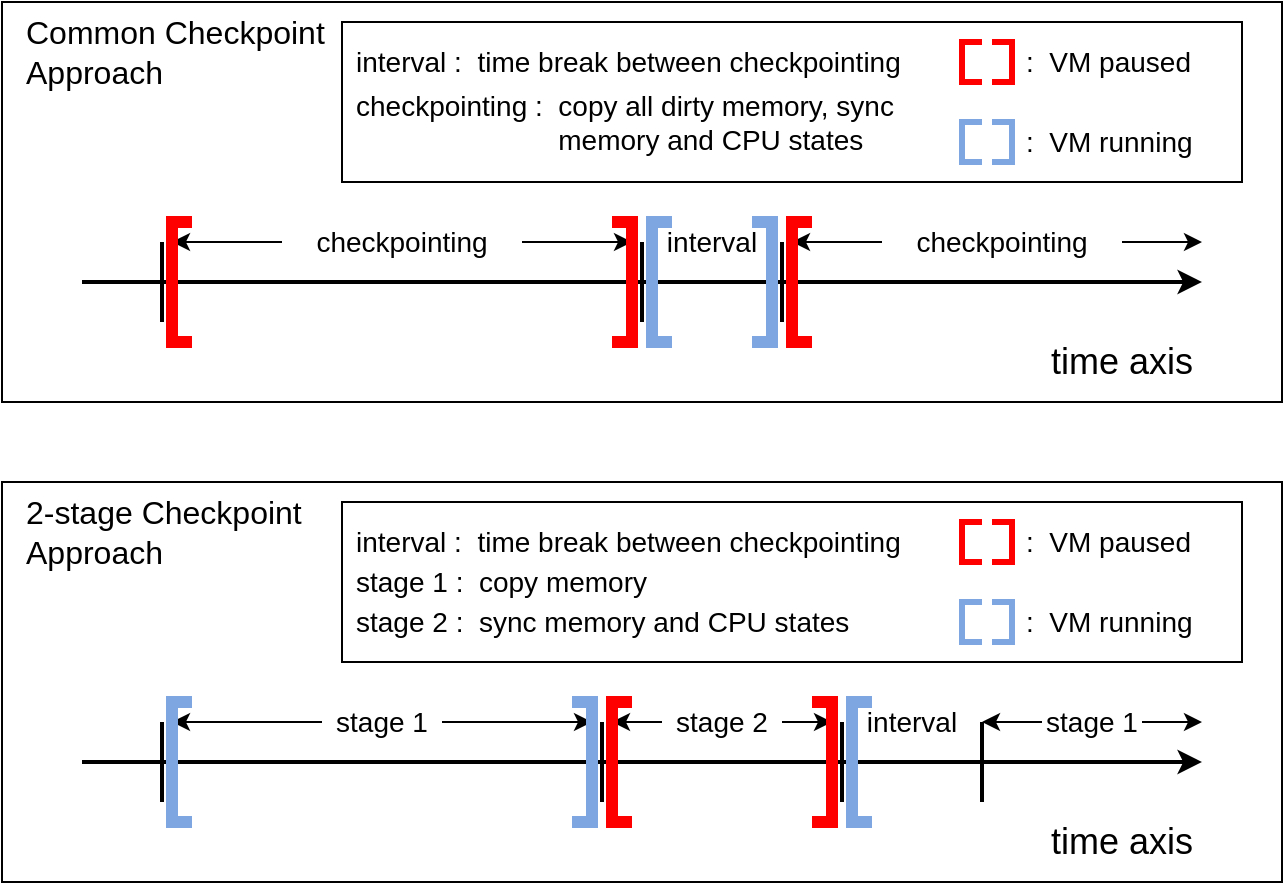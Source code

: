 <mxfile version="21.5.2" type="github">
  <diagram name="第 1 页" id="ArTjO0RQta9cAqFAFkaD">
    <mxGraphModel dx="2019" dy="1155" grid="1" gridSize="10" guides="1" tooltips="1" connect="1" arrows="1" fold="1" page="1" pageScale="1" pageWidth="827" pageHeight="1169" math="0" shadow="0">
      <root>
        <mxCell id="0" />
        <mxCell id="1" parent="0" />
        <mxCell id="Cvs36pEffpM8yTneI7ga-1" value="" style="rounded=0;whiteSpace=wrap;html=1;" vertex="1" parent="1">
          <mxGeometry x="120" y="360" width="640" height="200" as="geometry" />
        </mxCell>
        <mxCell id="Cvs36pEffpM8yTneI7ga-2" value="" style="rounded=0;whiteSpace=wrap;html=1;" vertex="1" parent="1">
          <mxGeometry x="120" y="600" width="640" height="200" as="geometry" />
        </mxCell>
        <mxCell id="Cvs36pEffpM8yTneI7ga-3" value="&lt;font style=&quot;font-size: 18px;&quot;&gt;time axis&lt;/font&gt;" style="text;html=1;strokeColor=none;fillColor=none;align=center;verticalAlign=middle;whiteSpace=wrap;rounded=0;" vertex="1" parent="1">
          <mxGeometry x="620" y="520" width="120" height="40" as="geometry" />
        </mxCell>
        <mxCell id="Cvs36pEffpM8yTneI7ga-4" value="&lt;font style=&quot;font-size: 18px;&quot;&gt;time axis&lt;/font&gt;" style="text;html=1;strokeColor=none;fillColor=none;align=center;verticalAlign=middle;whiteSpace=wrap;rounded=0;" vertex="1" parent="1">
          <mxGeometry x="620" y="760" width="120" height="40" as="geometry" />
        </mxCell>
        <mxCell id="Cvs36pEffpM8yTneI7ga-5" value="" style="endArrow=classic;html=1;rounded=0;endSize=6;startSize=6;strokeWidth=2;" edge="1" parent="1">
          <mxGeometry width="50" height="50" relative="1" as="geometry">
            <mxPoint x="160" y="500" as="sourcePoint" />
            <mxPoint x="720" y="500" as="targetPoint" />
          </mxGeometry>
        </mxCell>
        <mxCell id="Cvs36pEffpM8yTneI7ga-7" value="" style="endArrow=none;html=1;rounded=0;strokeWidth=2;" edge="1" parent="1">
          <mxGeometry width="50" height="50" relative="1" as="geometry">
            <mxPoint x="200" y="520" as="sourcePoint" />
            <mxPoint x="200" y="480" as="targetPoint" />
          </mxGeometry>
        </mxCell>
        <mxCell id="Cvs36pEffpM8yTneI7ga-8" value="" style="endArrow=none;html=1;rounded=0;strokeWidth=2;" edge="1" parent="1">
          <mxGeometry width="50" height="50" relative="1" as="geometry">
            <mxPoint x="440" y="520" as="sourcePoint" />
            <mxPoint x="440" y="480" as="targetPoint" />
          </mxGeometry>
        </mxCell>
        <mxCell id="Cvs36pEffpM8yTneI7ga-9" value="" style="endArrow=none;html=1;rounded=0;strokeWidth=2;" edge="1" parent="1">
          <mxGeometry width="50" height="50" relative="1" as="geometry">
            <mxPoint x="510" y="520" as="sourcePoint" />
            <mxPoint x="510" y="480" as="targetPoint" />
          </mxGeometry>
        </mxCell>
        <mxCell id="Cvs36pEffpM8yTneI7ga-10" value="" style="rounded=0;whiteSpace=wrap;html=1;" vertex="1" parent="1">
          <mxGeometry x="290" y="370" width="450" height="80" as="geometry" />
        </mxCell>
        <mxCell id="Cvs36pEffpM8yTneI7ga-11" value="&lt;font style=&quot;font-size: 14px;&quot;&gt;checkpointing&lt;/font&gt;" style="text;html=1;strokeColor=none;fillColor=none;align=center;verticalAlign=middle;whiteSpace=wrap;rounded=0;" vertex="1" parent="1">
          <mxGeometry x="260" y="460" width="120" height="40" as="geometry" />
        </mxCell>
        <mxCell id="Cvs36pEffpM8yTneI7ga-12" value="&lt;font style=&quot;font-size: 16px;&quot;&gt;Common Checkpoint Approach&lt;/font&gt;" style="text;html=1;strokeColor=none;fillColor=none;align=left;verticalAlign=middle;whiteSpace=wrap;rounded=0;" vertex="1" parent="1">
          <mxGeometry x="130" y="360" width="160" height="50" as="geometry" />
        </mxCell>
        <mxCell id="Cvs36pEffpM8yTneI7ga-13" value="&lt;font style=&quot;font-size: 14px;&quot;&gt;interval&lt;/font&gt;" style="text;html=1;strokeColor=none;fillColor=none;align=center;verticalAlign=middle;whiteSpace=wrap;rounded=0;" vertex="1" parent="1">
          <mxGeometry x="435" y="460" width="80" height="40" as="geometry" />
        </mxCell>
        <mxCell id="Cvs36pEffpM8yTneI7ga-14" value="&lt;font style=&quot;font-size: 14px;&quot;&gt;checkpointing&lt;/font&gt;" style="text;html=1;strokeColor=none;fillColor=none;align=center;verticalAlign=middle;whiteSpace=wrap;rounded=0;" vertex="1" parent="1">
          <mxGeometry x="560" y="460" width="120" height="40" as="geometry" />
        </mxCell>
        <mxCell id="Cvs36pEffpM8yTneI7ga-15" value="" style="endArrow=classic;html=1;rounded=0;exitX=0;exitY=0.5;exitDx=0;exitDy=0;" edge="1" parent="1" source="Cvs36pEffpM8yTneI7ga-11">
          <mxGeometry width="50" height="50" relative="1" as="geometry">
            <mxPoint x="30" y="480" as="sourcePoint" />
            <mxPoint x="205" y="480" as="targetPoint" />
          </mxGeometry>
        </mxCell>
        <mxCell id="Cvs36pEffpM8yTneI7ga-16" value="" style="endArrow=classic;html=1;rounded=0;exitX=1;exitY=0.5;exitDx=0;exitDy=0;" edge="1" parent="1" source="Cvs36pEffpM8yTneI7ga-11">
          <mxGeometry width="50" height="50" relative="1" as="geometry">
            <mxPoint x="380" y="470" as="sourcePoint" />
            <mxPoint x="435" y="480" as="targetPoint" />
          </mxGeometry>
        </mxCell>
        <mxCell id="Cvs36pEffpM8yTneI7ga-17" value="" style="endArrow=classic;html=1;rounded=0;exitX=0;exitY=0.5;exitDx=0;exitDy=0;" edge="1" parent="1" source="Cvs36pEffpM8yTneI7ga-14">
          <mxGeometry width="50" height="50" relative="1" as="geometry">
            <mxPoint x="550" y="479.5" as="sourcePoint" />
            <mxPoint x="515" y="480" as="targetPoint" />
          </mxGeometry>
        </mxCell>
        <mxCell id="Cvs36pEffpM8yTneI7ga-19" value="&lt;span style=&quot;font-size: 14px;&quot;&gt;interval :&amp;nbsp; time break between checkpointing&lt;/span&gt;" style="text;html=1;strokeColor=none;fillColor=none;align=left;verticalAlign=middle;whiteSpace=wrap;rounded=0;" vertex="1" parent="1">
          <mxGeometry x="295" y="380" width="285" height="20" as="geometry" />
        </mxCell>
        <mxCell id="Cvs36pEffpM8yTneI7ga-20" value="&lt;span style=&quot;font-size: 14px;&quot;&gt;checkpointing :&amp;nbsp; copy all dirty memory, sync&lt;br&gt;&lt;span style=&quot;white-space: pre;&quot;&gt;&#x9;&lt;/span&gt;&lt;span style=&quot;white-space: pre;&quot;&gt;&#x9;&lt;/span&gt;&lt;span style=&quot;white-space: pre;&quot;&gt;&#x9;&lt;/span&gt;&amp;nbsp; memory and CPU states&lt;/span&gt;" style="text;html=1;strokeColor=none;fillColor=none;align=left;verticalAlign=middle;whiteSpace=wrap;rounded=0;" vertex="1" parent="1">
          <mxGeometry x="295" y="400" width="280" height="40" as="geometry" />
        </mxCell>
        <mxCell id="Cvs36pEffpM8yTneI7ga-24" value="" style="endArrow=none;html=1;rounded=0;strokeWidth=6;strokeColor=#FF0000;" edge="1" parent="1">
          <mxGeometry width="50" height="50" relative="1" as="geometry">
            <mxPoint x="215" y="530" as="sourcePoint" />
            <mxPoint x="215" y="470" as="targetPoint" />
            <Array as="points">
              <mxPoint x="205" y="530" />
              <mxPoint x="205" y="470" />
            </Array>
          </mxGeometry>
        </mxCell>
        <mxCell id="Cvs36pEffpM8yTneI7ga-25" value="" style="endArrow=none;html=1;rounded=0;strokeWidth=6;strokeColor=#FF0000;" edge="1" parent="1">
          <mxGeometry width="50" height="50" relative="1" as="geometry">
            <mxPoint x="525" y="530" as="sourcePoint" />
            <mxPoint x="525" y="470" as="targetPoint" />
            <Array as="points">
              <mxPoint x="515" y="530" />
              <mxPoint x="515" y="470" />
            </Array>
          </mxGeometry>
        </mxCell>
        <mxCell id="Cvs36pEffpM8yTneI7ga-27" value="" style="endArrow=none;html=1;rounded=0;strokeWidth=6;strokeColor=#FF0000;" edge="1" parent="1">
          <mxGeometry width="50" height="50" relative="1" as="geometry">
            <mxPoint x="425" y="530" as="sourcePoint" />
            <mxPoint x="425" y="470" as="targetPoint" />
            <Array as="points">
              <mxPoint x="435" y="530" />
              <mxPoint x="435" y="470" />
            </Array>
          </mxGeometry>
        </mxCell>
        <mxCell id="Cvs36pEffpM8yTneI7ga-29" value="" style="endArrow=none;html=1;rounded=0;strokeWidth=3;strokeColor=#FF0000;" edge="1" parent="1">
          <mxGeometry width="50" height="50" relative="1" as="geometry">
            <mxPoint x="610" y="400" as="sourcePoint" />
            <mxPoint x="610" y="380" as="targetPoint" />
            <Array as="points">
              <mxPoint x="600" y="400" />
              <mxPoint x="600" y="380" />
            </Array>
          </mxGeometry>
        </mxCell>
        <mxCell id="Cvs36pEffpM8yTneI7ga-30" value="" style="endArrow=none;html=1;rounded=0;strokeWidth=3;strokeColor=#FF0000;" edge="1" parent="1">
          <mxGeometry width="50" height="50" relative="1" as="geometry">
            <mxPoint x="615" y="400" as="sourcePoint" />
            <mxPoint x="615" y="380" as="targetPoint" />
            <Array as="points">
              <mxPoint x="625" y="400" />
              <mxPoint x="625" y="380" />
            </Array>
          </mxGeometry>
        </mxCell>
        <mxCell id="Cvs36pEffpM8yTneI7ga-31" value="&lt;span style=&quot;font-size: 14px;&quot;&gt;:&amp;nbsp; VM paused&lt;/span&gt;" style="text;html=1;strokeColor=none;fillColor=none;align=left;verticalAlign=middle;whiteSpace=wrap;rounded=0;" vertex="1" parent="1">
          <mxGeometry x="630" y="370" width="90" height="40" as="geometry" />
        </mxCell>
        <mxCell id="Cvs36pEffpM8yTneI7ga-32" value="" style="endArrow=none;html=1;rounded=0;strokeWidth=3;strokeColor=#7EA6E0;" edge="1" parent="1">
          <mxGeometry width="50" height="50" relative="1" as="geometry">
            <mxPoint x="610" y="440" as="sourcePoint" />
            <mxPoint x="610" y="420" as="targetPoint" />
            <Array as="points">
              <mxPoint x="600" y="440" />
              <mxPoint x="600" y="420" />
            </Array>
          </mxGeometry>
        </mxCell>
        <mxCell id="Cvs36pEffpM8yTneI7ga-33" value="" style="endArrow=none;html=1;rounded=0;strokeWidth=3;strokeColor=#7EA6E0;" edge="1" parent="1">
          <mxGeometry width="50" height="50" relative="1" as="geometry">
            <mxPoint x="615" y="440" as="sourcePoint" />
            <mxPoint x="615" y="420" as="targetPoint" />
            <Array as="points">
              <mxPoint x="625" y="440" />
              <mxPoint x="625" y="420" />
            </Array>
          </mxGeometry>
        </mxCell>
        <mxCell id="Cvs36pEffpM8yTneI7ga-34" value="&lt;span style=&quot;font-size: 14px;&quot;&gt;:&amp;nbsp; VM running&lt;/span&gt;" style="text;html=1;strokeColor=none;fillColor=none;align=left;verticalAlign=middle;whiteSpace=wrap;rounded=0;" vertex="1" parent="1">
          <mxGeometry x="630" y="410" width="90" height="40" as="geometry" />
        </mxCell>
        <mxCell id="Cvs36pEffpM8yTneI7ga-35" value="" style="endArrow=none;html=1;rounded=0;strokeWidth=6;strokeColor=#7EA6E0;" edge="1" parent="1">
          <mxGeometry width="50" height="50" relative="1" as="geometry">
            <mxPoint x="455" y="530" as="sourcePoint" />
            <mxPoint x="455" y="470" as="targetPoint" />
            <Array as="points">
              <mxPoint x="445" y="530" />
              <mxPoint x="445" y="470" />
            </Array>
          </mxGeometry>
        </mxCell>
        <mxCell id="Cvs36pEffpM8yTneI7ga-36" value="" style="endArrow=none;html=1;rounded=0;strokeWidth=6;strokeColor=#7EA6E0;" edge="1" parent="1">
          <mxGeometry width="50" height="50" relative="1" as="geometry">
            <mxPoint x="495" y="530" as="sourcePoint" />
            <mxPoint x="495" y="470" as="targetPoint" />
            <Array as="points">
              <mxPoint x="505" y="530" />
              <mxPoint x="505" y="470" />
            </Array>
          </mxGeometry>
        </mxCell>
        <mxCell id="Cvs36pEffpM8yTneI7ga-37" value="&lt;font style=&quot;font-size: 16px;&quot;&gt;2-stage Checkpoint Approach&lt;/font&gt;" style="text;html=1;strokeColor=none;fillColor=none;align=left;verticalAlign=middle;whiteSpace=wrap;rounded=0;" vertex="1" parent="1">
          <mxGeometry x="130" y="600" width="160" height="50" as="geometry" />
        </mxCell>
        <mxCell id="Cvs36pEffpM8yTneI7ga-38" value="" style="endArrow=classic;html=1;rounded=0;endSize=6;startSize=6;strokeWidth=2;" edge="1" parent="1">
          <mxGeometry width="50" height="50" relative="1" as="geometry">
            <mxPoint x="160" y="740" as="sourcePoint" />
            <mxPoint x="720" y="740" as="targetPoint" />
          </mxGeometry>
        </mxCell>
        <mxCell id="Cvs36pEffpM8yTneI7ga-39" value="" style="endArrow=none;html=1;rounded=0;strokeWidth=2;" edge="1" parent="1">
          <mxGeometry width="50" height="50" relative="1" as="geometry">
            <mxPoint x="200" y="760" as="sourcePoint" />
            <mxPoint x="200" y="720" as="targetPoint" />
          </mxGeometry>
        </mxCell>
        <mxCell id="Cvs36pEffpM8yTneI7ga-40" value="&lt;font style=&quot;font-size: 14px;&quot;&gt;stage 1&lt;/font&gt;" style="text;html=1;strokeColor=none;fillColor=none;align=center;verticalAlign=middle;whiteSpace=wrap;rounded=0;" vertex="1" parent="1">
          <mxGeometry x="280" y="700" width="60" height="40" as="geometry" />
        </mxCell>
        <mxCell id="Cvs36pEffpM8yTneI7ga-41" value="" style="endArrow=classic;html=1;rounded=0;" edge="1" parent="1">
          <mxGeometry width="50" height="50" relative="1" as="geometry">
            <mxPoint x="280" y="720" as="sourcePoint" />
            <mxPoint x="205" y="720" as="targetPoint" />
          </mxGeometry>
        </mxCell>
        <mxCell id="Cvs36pEffpM8yTneI7ga-42" value="" style="endArrow=classic;html=1;rounded=0;exitX=1;exitY=0.5;exitDx=0;exitDy=0;" edge="1" parent="1" source="Cvs36pEffpM8yTneI7ga-40">
          <mxGeometry width="50" height="50" relative="1" as="geometry">
            <mxPoint x="375" y="710" as="sourcePoint" />
            <mxPoint x="415" y="720" as="targetPoint" />
          </mxGeometry>
        </mxCell>
        <mxCell id="Cvs36pEffpM8yTneI7ga-43" value="" style="endArrow=none;html=1;rounded=0;strokeWidth=6;strokeColor=#7EA6E0;" edge="1" parent="1">
          <mxGeometry width="50" height="50" relative="1" as="geometry">
            <mxPoint x="215" y="770" as="sourcePoint" />
            <mxPoint x="215" y="710" as="targetPoint" />
            <Array as="points">
              <mxPoint x="205" y="770" />
              <mxPoint x="205" y="710" />
            </Array>
          </mxGeometry>
        </mxCell>
        <mxCell id="Cvs36pEffpM8yTneI7ga-44" value="" style="endArrow=none;html=1;rounded=0;strokeWidth=2;" edge="1" parent="1">
          <mxGeometry width="50" height="50" relative="1" as="geometry">
            <mxPoint x="420" y="760" as="sourcePoint" />
            <mxPoint x="420" y="720" as="targetPoint" />
          </mxGeometry>
        </mxCell>
        <mxCell id="Cvs36pEffpM8yTneI7ga-45" value="" style="endArrow=none;html=1;rounded=0;strokeWidth=6;strokeColor=#7EA6E0;" edge="1" parent="1">
          <mxGeometry width="50" height="50" relative="1" as="geometry">
            <mxPoint x="405" y="770" as="sourcePoint" />
            <mxPoint x="405" y="710" as="targetPoint" />
            <Array as="points">
              <mxPoint x="415" y="770" />
              <mxPoint x="415" y="710" />
            </Array>
          </mxGeometry>
        </mxCell>
        <mxCell id="Cvs36pEffpM8yTneI7ga-46" value="&lt;font style=&quot;font-size: 14px;&quot;&gt;stage 2&lt;/font&gt;" style="text;html=1;strokeColor=none;fillColor=none;align=center;verticalAlign=middle;whiteSpace=wrap;rounded=0;" vertex="1" parent="1">
          <mxGeometry x="450" y="700" width="60" height="40" as="geometry" />
        </mxCell>
        <mxCell id="Cvs36pEffpM8yTneI7ga-47" value="" style="endArrow=classic;html=1;rounded=0;" edge="1" parent="1">
          <mxGeometry width="50" height="50" relative="1" as="geometry">
            <mxPoint x="450" y="720" as="sourcePoint" />
            <mxPoint x="425" y="720" as="targetPoint" />
          </mxGeometry>
        </mxCell>
        <mxCell id="Cvs36pEffpM8yTneI7ga-48" value="" style="endArrow=none;html=1;rounded=0;strokeWidth=6;strokeColor=#FF0000;" edge="1" parent="1">
          <mxGeometry width="50" height="50" relative="1" as="geometry">
            <mxPoint x="435" y="770" as="sourcePoint" />
            <mxPoint x="435" y="710" as="targetPoint" />
            <Array as="points">
              <mxPoint x="425" y="770" />
              <mxPoint x="425" y="710" />
            </Array>
          </mxGeometry>
        </mxCell>
        <mxCell id="Cvs36pEffpM8yTneI7ga-49" value="" style="endArrow=classic;html=1;rounded=0;" edge="1" parent="1">
          <mxGeometry width="50" height="50" relative="1" as="geometry">
            <mxPoint x="510" y="720" as="sourcePoint" />
            <mxPoint x="535" y="720" as="targetPoint" />
          </mxGeometry>
        </mxCell>
        <mxCell id="Cvs36pEffpM8yTneI7ga-50" value="" style="endArrow=none;html=1;rounded=0;strokeWidth=6;strokeColor=#FF0000;" edge="1" parent="1">
          <mxGeometry width="50" height="50" relative="1" as="geometry">
            <mxPoint x="525" y="770" as="sourcePoint" />
            <mxPoint x="525" y="710" as="targetPoint" />
            <Array as="points">
              <mxPoint x="535" y="770" />
              <mxPoint x="535" y="710" />
            </Array>
          </mxGeometry>
        </mxCell>
        <mxCell id="Cvs36pEffpM8yTneI7ga-51" value="" style="endArrow=none;html=1;rounded=0;strokeWidth=2;" edge="1" parent="1">
          <mxGeometry width="50" height="50" relative="1" as="geometry">
            <mxPoint x="540" y="760" as="sourcePoint" />
            <mxPoint x="540" y="720" as="targetPoint" />
          </mxGeometry>
        </mxCell>
        <mxCell id="Cvs36pEffpM8yTneI7ga-52" value="&lt;font style=&quot;font-size: 14px;&quot;&gt;interval&lt;/font&gt;" style="text;html=1;strokeColor=none;fillColor=none;align=center;verticalAlign=middle;whiteSpace=wrap;rounded=0;" vertex="1" parent="1">
          <mxGeometry x="535" y="700" width="80" height="40" as="geometry" />
        </mxCell>
        <mxCell id="Cvs36pEffpM8yTneI7ga-53" value="" style="endArrow=none;html=1;rounded=0;strokeWidth=6;strokeColor=#7EA6E0;" edge="1" parent="1">
          <mxGeometry width="50" height="50" relative="1" as="geometry">
            <mxPoint x="555" y="770" as="sourcePoint" />
            <mxPoint x="555" y="710" as="targetPoint" />
            <Array as="points">
              <mxPoint x="545" y="770" />
              <mxPoint x="545" y="710" />
            </Array>
          </mxGeometry>
        </mxCell>
        <mxCell id="Cvs36pEffpM8yTneI7ga-55" value="" style="endArrow=none;html=1;rounded=0;strokeWidth=2;" edge="1" parent="1">
          <mxGeometry width="50" height="50" relative="1" as="geometry">
            <mxPoint x="610" y="760" as="sourcePoint" />
            <mxPoint x="610" y="720" as="targetPoint" />
          </mxGeometry>
        </mxCell>
        <mxCell id="Cvs36pEffpM8yTneI7ga-56" value="" style="endArrow=classic;html=1;rounded=0;" edge="1" parent="1">
          <mxGeometry width="50" height="50" relative="1" as="geometry">
            <mxPoint x="680" y="480" as="sourcePoint" />
            <mxPoint x="720" y="480" as="targetPoint" />
          </mxGeometry>
        </mxCell>
        <mxCell id="Cvs36pEffpM8yTneI7ga-57" value="&lt;font style=&quot;font-size: 14px;&quot;&gt;stage 1&lt;/font&gt;" style="text;html=1;strokeColor=none;fillColor=none;align=center;verticalAlign=middle;whiteSpace=wrap;rounded=0;" vertex="1" parent="1">
          <mxGeometry x="640" y="700" width="50" height="40" as="geometry" />
        </mxCell>
        <mxCell id="Cvs36pEffpM8yTneI7ga-58" value="" style="endArrow=classic;html=1;rounded=0;" edge="1" parent="1">
          <mxGeometry width="50" height="50" relative="1" as="geometry">
            <mxPoint x="640" y="720" as="sourcePoint" />
            <mxPoint x="610" y="720" as="targetPoint" />
          </mxGeometry>
        </mxCell>
        <mxCell id="Cvs36pEffpM8yTneI7ga-59" value="" style="rounded=0;whiteSpace=wrap;html=1;" vertex="1" parent="1">
          <mxGeometry x="290" y="610" width="450" height="80" as="geometry" />
        </mxCell>
        <mxCell id="Cvs36pEffpM8yTneI7ga-60" value="&lt;span style=&quot;font-size: 14px;&quot;&gt;interval :&amp;nbsp; time break between checkpointing&lt;/span&gt;" style="text;html=1;strokeColor=none;fillColor=none;align=left;verticalAlign=middle;whiteSpace=wrap;rounded=0;" vertex="1" parent="1">
          <mxGeometry x="295" y="620" width="280" height="20" as="geometry" />
        </mxCell>
        <mxCell id="Cvs36pEffpM8yTneI7ga-61" value="&lt;span style=&quot;font-size: 14px;&quot;&gt;stage 1 :&amp;nbsp; copy memory&lt;br&gt;&lt;/span&gt;" style="text;html=1;strokeColor=none;fillColor=none;align=left;verticalAlign=middle;whiteSpace=wrap;rounded=0;" vertex="1" parent="1">
          <mxGeometry x="295" y="640" width="280" height="20" as="geometry" />
        </mxCell>
        <mxCell id="Cvs36pEffpM8yTneI7ga-62" value="" style="endArrow=none;html=1;rounded=0;strokeWidth=3;strokeColor=#FF0000;" edge="1" parent="1">
          <mxGeometry width="50" height="50" relative="1" as="geometry">
            <mxPoint x="610" y="640" as="sourcePoint" />
            <mxPoint x="610" y="620" as="targetPoint" />
            <Array as="points">
              <mxPoint x="600" y="640" />
              <mxPoint x="600" y="620" />
            </Array>
          </mxGeometry>
        </mxCell>
        <mxCell id="Cvs36pEffpM8yTneI7ga-63" value="" style="endArrow=none;html=1;rounded=0;strokeWidth=3;strokeColor=#FF0000;" edge="1" parent="1">
          <mxGeometry width="50" height="50" relative="1" as="geometry">
            <mxPoint x="615" y="640" as="sourcePoint" />
            <mxPoint x="615" y="620" as="targetPoint" />
            <Array as="points">
              <mxPoint x="625" y="640" />
              <mxPoint x="625" y="620" />
            </Array>
          </mxGeometry>
        </mxCell>
        <mxCell id="Cvs36pEffpM8yTneI7ga-64" value="&lt;span style=&quot;font-size: 14px;&quot;&gt;:&amp;nbsp; VM paused&lt;/span&gt;" style="text;html=1;strokeColor=none;fillColor=none;align=left;verticalAlign=middle;whiteSpace=wrap;rounded=0;" vertex="1" parent="1">
          <mxGeometry x="630" y="610" width="90" height="40" as="geometry" />
        </mxCell>
        <mxCell id="Cvs36pEffpM8yTneI7ga-65" value="" style="endArrow=none;html=1;rounded=0;strokeWidth=3;strokeColor=#7EA6E0;" edge="1" parent="1">
          <mxGeometry width="50" height="50" relative="1" as="geometry">
            <mxPoint x="610" y="680" as="sourcePoint" />
            <mxPoint x="610" y="660" as="targetPoint" />
            <Array as="points">
              <mxPoint x="600" y="680" />
              <mxPoint x="600" y="660" />
            </Array>
          </mxGeometry>
        </mxCell>
        <mxCell id="Cvs36pEffpM8yTneI7ga-66" value="" style="endArrow=none;html=1;rounded=0;strokeWidth=3;strokeColor=#7EA6E0;" edge="1" parent="1">
          <mxGeometry width="50" height="50" relative="1" as="geometry">
            <mxPoint x="615" y="680" as="sourcePoint" />
            <mxPoint x="615" y="660" as="targetPoint" />
            <Array as="points">
              <mxPoint x="625" y="680" />
              <mxPoint x="625" y="660" />
            </Array>
          </mxGeometry>
        </mxCell>
        <mxCell id="Cvs36pEffpM8yTneI7ga-67" value="&lt;span style=&quot;font-size: 14px;&quot;&gt;:&amp;nbsp; VM running&lt;/span&gt;" style="text;html=1;strokeColor=none;fillColor=none;align=left;verticalAlign=middle;whiteSpace=wrap;rounded=0;" vertex="1" parent="1">
          <mxGeometry x="630" y="650" width="90" height="40" as="geometry" />
        </mxCell>
        <mxCell id="Cvs36pEffpM8yTneI7ga-70" value="&lt;span style=&quot;font-size: 14px;&quot;&gt;stage 2 :&amp;nbsp; sync memory and CPU states&lt;br&gt;&lt;/span&gt;" style="text;html=1;strokeColor=none;fillColor=none;align=left;verticalAlign=middle;whiteSpace=wrap;rounded=0;" vertex="1" parent="1">
          <mxGeometry x="295" y="660" width="280" height="20" as="geometry" />
        </mxCell>
        <mxCell id="Cvs36pEffpM8yTneI7ga-71" value="" style="endArrow=classic;html=1;rounded=0;" edge="1" parent="1" source="Cvs36pEffpM8yTneI7ga-57">
          <mxGeometry width="50" height="50" relative="1" as="geometry">
            <mxPoint x="700" y="720" as="sourcePoint" />
            <mxPoint x="720" y="720" as="targetPoint" />
          </mxGeometry>
        </mxCell>
      </root>
    </mxGraphModel>
  </diagram>
</mxfile>
